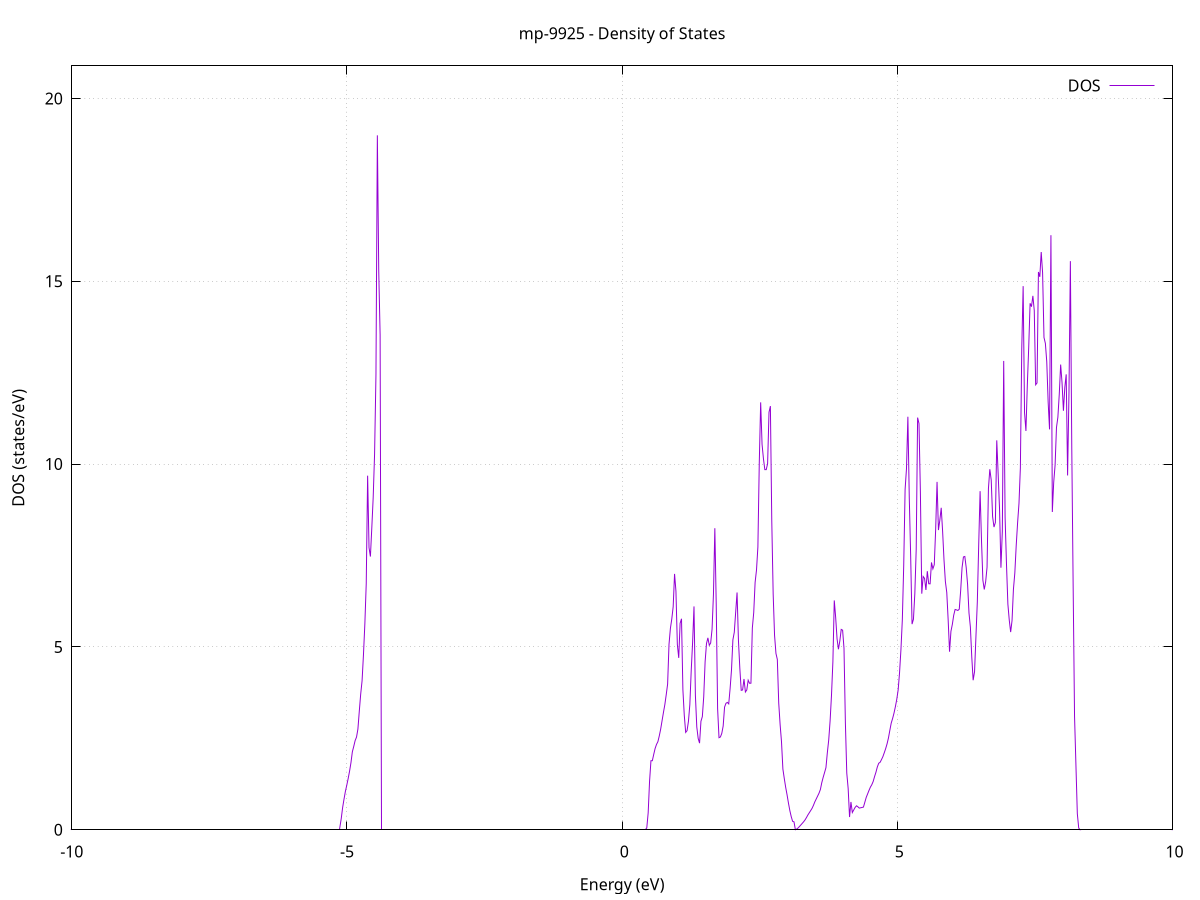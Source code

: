 set title 'mp-9925 - Density of States'
set xlabel 'Energy (eV)'
set ylabel 'DOS (states/eV)'
set grid
set xrange [-10:10]
set yrange [0:20.890]
set xzeroaxis lt -1
set terminal png size 800,600
set output 'mp-9925_dos_gnuplot.png'
plot '-' using 1:2 with lines title 'DOS'
-39.852800 0.000000
-39.827600 0.000000
-39.802300 0.000000
-39.777100 0.000000
-39.751800 0.000000
-39.726600 0.000000
-39.701400 0.000000
-39.676100 0.000000
-39.650900 0.000000
-39.625700 0.000000
-39.600400 0.000000
-39.575200 0.000000
-39.550000 0.000000
-39.524700 0.000000
-39.499500 0.000000
-39.474300 0.000000
-39.449000 0.000000
-39.423800 0.000000
-39.398600 0.000000
-39.373300 0.000000
-39.348100 0.000000
-39.322900 0.000000
-39.297600 0.000000
-39.272400 0.000000
-39.247100 0.000000
-39.221900 0.000000
-39.196700 0.000000
-39.171400 0.000000
-39.146200 0.000000
-39.121000 0.000000
-39.095700 0.000000
-39.070500 0.000000
-39.045300 0.000000
-39.020000 0.000000
-38.994800 0.000000
-38.969600 0.000000
-38.944300 0.000000
-38.919100 0.000000
-38.893900 0.000000
-38.868600 0.000000
-38.843400 0.000000
-38.818100 0.000000
-38.792900 0.000000
-38.767700 0.000000
-38.742400 0.000000
-38.717200 0.000000
-38.692000 0.000000
-38.666700 0.000000
-38.641500 0.000000
-38.616300 0.000000
-38.591000 0.000000
-38.565800 0.000000
-38.540600 0.000000
-38.515300 0.000000
-38.490100 0.000000
-38.464900 0.000000
-38.439600 0.000000
-38.414400 0.000000
-38.389200 0.000000
-38.363900 0.000000
-38.338700 0.000000
-38.313400 0.000000
-38.288200 0.000000
-38.263000 0.000000
-38.237700 0.000000
-38.212500 0.000000
-38.187300 0.000000
-38.162000 0.000000
-38.136800 0.000000
-38.111600 0.000000
-38.086300 0.000000
-38.061100 0.000000
-38.035900 0.000000
-38.010600 0.000000
-37.985400 0.000000
-37.960200 0.000000
-37.934900 0.000000
-37.909700 0.000000
-37.884500 0.000000
-37.859200 0.000000
-37.834000 0.000000
-37.808700 0.000000
-37.783500 0.000000
-37.758300 0.000000
-37.733000 0.000000
-37.707800 0.000000
-37.682600 0.000000
-37.657300 0.000000
-37.632100 0.000000
-37.606900 0.000000
-37.581600 0.000000
-37.556400 2490.211300
-37.531200 0.000000
-37.505900 0.000000
-37.480700 0.000000
-37.455500 0.000000
-37.430200 0.000000
-37.405000 0.000000
-37.379700 0.000000
-37.354500 0.000000
-37.329300 0.000000
-37.304000 0.000000
-37.278800 0.000000
-37.253600 0.000000
-37.228300 0.000000
-37.203100 0.000000
-37.177900 0.000000
-37.152600 0.000000
-37.127400 61.959100
-37.102200 66.845700
-37.076900 0.000000
-37.051700 0.000000
-37.026500 0.000000
-37.001200 0.000000
-36.976000 0.000000
-36.950800 0.000000
-36.925500 0.000000
-36.900300 0.000000
-36.875000 0.000000
-36.849800 0.000000
-36.824600 0.000000
-36.799300 0.000000
-36.774100 0.000000
-36.748900 0.000000
-36.723600 0.000000
-36.698400 0.000000
-36.673200 0.000000
-36.647900 0.000000
-36.622700 0.000000
-36.597500 0.000000
-36.572200 0.000000
-36.547000 0.000000
-36.521800 0.000000
-36.496500 0.000000
-36.471300 0.000000
-36.446000 0.000000
-36.420800 0.000000
-36.395600 0.000000
-36.370300 0.000000
-36.345100 0.000000
-36.319900 0.000000
-36.294600 0.000000
-36.269400 0.000000
-36.244200 0.000000
-36.218900 0.000000
-36.193700 0.000000
-36.168500 0.000000
-36.143200 0.000000
-36.118000 0.000000
-36.092800 0.000000
-36.067500 0.000000
-36.042300 0.000000
-36.017100 0.000000
-35.991800 0.000000
-35.966600 0.000000
-35.941300 0.000000
-35.916100 0.000000
-35.890900 0.000000
-35.865600 0.000000
-35.840400 0.000000
-35.815200 0.000000
-35.789900 0.000000
-35.764700 0.000000
-35.739500 0.000000
-35.714200 0.000000
-35.689000 0.000000
-35.663800 0.000000
-35.638500 0.000000
-35.613300 0.000000
-35.588100 0.000000
-35.562800 0.000000
-35.537600 0.000000
-35.512300 0.000000
-35.487100 0.000000
-35.461900 0.000000
-35.436600 0.000000
-35.411400 0.000000
-35.386200 0.000000
-35.360900 0.000000
-35.335700 0.000000
-35.310500 0.000000
-35.285200 0.000000
-35.260000 0.000000
-35.234800 0.000000
-35.209500 0.000000
-35.184300 0.000000
-35.159100 0.000000
-35.133800 0.000000
-35.108600 0.000000
-35.083400 0.000000
-35.058100 0.000000
-35.032900 0.000000
-35.007600 0.000000
-34.982400 0.000000
-34.957200 0.000000
-34.931900 0.000000
-34.906700 0.000000
-34.881500 0.000000
-34.856200 0.000000
-34.831000 0.000000
-34.805800 0.000000
-34.780500 0.000000
-34.755300 0.000000
-34.730100 0.000000
-34.704800 0.000000
-34.679600 0.000000
-34.654400 0.000000
-34.629100 0.000000
-34.603900 0.000000
-34.578700 0.000000
-34.553400 0.000000
-34.528200 0.000000
-34.502900 0.000000
-34.477700 0.000000
-34.452500 0.000000
-34.427200 0.000000
-34.402000 0.000000
-34.376800 0.000000
-34.351500 0.000000
-34.326300 0.000000
-34.301100 0.000000
-34.275800 0.000000
-34.250600 0.000000
-34.225400 0.000000
-34.200100 0.000000
-34.174900 0.000000
-34.149700 0.000000
-34.124400 0.000000
-34.099200 0.000000
-34.073900 0.000000
-34.048700 0.000000
-34.023500 0.000000
-33.998200 0.000000
-33.973000 0.000000
-33.947800 0.000000
-33.922500 0.000000
-33.897300 0.000000
-33.872100 0.000000
-33.846800 0.000000
-33.821600 0.000000
-33.796400 0.000000
-33.771100 0.000000
-33.745900 0.000000
-33.720700 0.000000
-33.695400 0.000000
-33.670200 0.000000
-33.645000 0.000000
-33.619700 0.000000
-33.594500 0.000000
-33.569200 0.000000
-33.544000 0.000000
-33.518800 0.000000
-33.493500 0.000000
-33.468300 0.000000
-33.443100 0.000000
-33.417800 0.000000
-33.392600 0.000000
-33.367400 0.000000
-33.342100 0.000000
-33.316900 0.000000
-33.291700 0.000000
-33.266400 0.000000
-33.241200 0.000000
-33.216000 0.000000
-33.190700 0.000000
-33.165500 0.000000
-33.140200 0.000000
-33.115000 0.000000
-33.089800 0.000000
-33.064500 0.000000
-33.039300 0.000000
-33.014100 0.000000
-32.988800 0.000000
-32.963600 0.000000
-32.938400 0.000000
-32.913100 0.000000
-32.887900 0.000000
-32.862700 0.000000
-32.837400 0.000000
-32.812200 0.000000
-32.787000 0.000000
-32.761700 0.000000
-32.736500 0.000000
-32.711300 0.000000
-32.686000 0.000000
-32.660800 0.000000
-32.635500 0.000000
-32.610300 0.000000
-32.585100 0.000000
-32.559800 0.000000
-32.534600 0.000000
-32.509400 0.000000
-32.484100 0.000000
-32.458900 0.000000
-32.433700 0.000000
-32.408400 0.000000
-32.383200 0.000000
-32.358000 0.000000
-32.332700 0.000000
-32.307500 0.000000
-32.282300 0.000000
-32.257000 0.000000
-32.231800 0.000000
-32.206500 0.000000
-32.181300 0.000000
-32.156100 0.000000
-32.130800 0.000000
-32.105600 0.000000
-32.080400 0.000000
-32.055100 0.000000
-32.029900 0.000000
-32.004700 0.000000
-31.979400 0.000000
-31.954200 0.000000
-31.929000 0.000000
-31.903700 0.000000
-31.878500 0.000000
-31.853300 0.000000
-31.828000 0.000000
-31.802800 0.000000
-31.777600 0.000000
-31.752300 0.000000
-31.727100 0.000000
-31.701800 0.000000
-31.676600 0.000000
-31.651400 0.000000
-31.626100 0.000000
-31.600900 0.000000
-31.575700 0.000000
-31.550400 0.000000
-31.525200 0.000000
-31.500000 0.000000
-31.474700 0.000000
-31.449500 0.000000
-31.424300 0.000000
-31.399000 0.000000
-31.373800 0.000000
-31.348600 0.000000
-31.323300 0.000000
-31.298100 0.000000
-31.272900 0.000000
-31.247600 0.000000
-31.222400 0.000000
-31.197100 0.000000
-31.171900 0.000000
-31.146700 0.000000
-31.121400 0.000000
-31.096200 0.000000
-31.071000 0.000000
-31.045700 0.000000
-31.020500 0.000000
-30.995300 0.000000
-30.970000 0.000000
-30.944800 0.000000
-30.919600 0.000000
-30.894300 0.000000
-30.869100 0.000000
-30.843900 0.000000
-30.818600 0.000000
-30.793400 0.000000
-30.768100 0.000000
-30.742900 0.000000
-30.717700 0.000000
-30.692400 0.000000
-30.667200 0.000000
-30.642000 0.000000
-30.616700 0.000000
-30.591500 0.000000
-30.566300 0.000000
-30.541000 0.000000
-30.515800 0.000000
-30.490600 0.000000
-30.465300 0.000000
-30.440100 0.000000
-30.414900 0.000000
-30.389600 0.000000
-30.364400 0.000000
-30.339200 0.000000
-30.313900 0.000000
-30.288700 0.000000
-30.263400 0.000000
-30.238200 0.000000
-30.213000 0.000000
-30.187700 0.000000
-30.162500 0.000000
-30.137300 0.000000
-30.112000 0.000000
-30.086800 0.000000
-30.061600 0.000000
-30.036300 0.000000
-30.011100 0.000000
-29.985900 0.000000
-29.960600 0.000000
-29.935400 0.000000
-29.910200 0.000000
-29.884900 0.000000
-29.859700 0.000000
-29.834400 0.000000
-29.809200 0.000000
-29.784000 0.000000
-29.758700 0.000000
-29.733500 0.000000
-29.708300 0.000000
-29.683000 0.000000
-29.657800 0.000000
-29.632600 0.000000
-29.607300 0.000000
-29.582100 0.000000
-29.556900 0.000000
-29.531600 0.000000
-29.506400 0.000000
-29.481200 0.000000
-29.455900 0.000000
-29.430700 0.000000
-29.405500 0.000000
-29.380200 0.000000
-29.355000 0.000000
-29.329700 0.000000
-29.304500 0.000000
-29.279300 0.000000
-29.254000 0.000000
-29.228800 0.000000
-29.203600 0.000000
-29.178300 0.000000
-29.153100 0.000000
-29.127900 0.000000
-29.102600 0.000000
-29.077400 0.000000
-29.052200 0.000000
-29.026900 0.000000
-29.001700 0.000000
-28.976500 0.000000
-28.951200 0.000000
-28.926000 0.000000
-28.900700 0.000000
-28.875500 0.000000
-28.850300 0.000000
-28.825000 0.000000
-28.799800 0.000000
-28.774600 0.000000
-28.749300 0.000000
-28.724100 0.000000
-28.698900 0.000000
-28.673600 0.000000
-28.648400 0.000000
-28.623200 0.000000
-28.597900 0.000000
-28.572700 0.000000
-28.547500 0.000000
-28.522200 0.000000
-28.497000 0.000000
-28.471800 0.000000
-28.446500 0.000000
-28.421300 0.000000
-28.396000 0.000000
-28.370800 0.000000
-28.345600 0.000000
-28.320300 0.000000
-28.295100 0.000000
-28.269900 0.000000
-28.244600 0.000000
-28.219400 0.000000
-28.194200 0.000000
-28.168900 0.000000
-28.143700 0.000000
-28.118500 0.000000
-28.093200 0.000000
-28.068000 0.000000
-28.042800 0.000000
-28.017500 0.000000
-27.992300 0.000000
-27.967100 0.000000
-27.941800 0.000000
-27.916600 0.000000
-27.891300 0.000000
-27.866100 0.000000
-27.840900 0.000000
-27.815600 0.000000
-27.790400 0.000000
-27.765200 0.000000
-27.739900 0.000000
-27.714700 0.000000
-27.689500 0.000000
-27.664200 0.000000
-27.639000 0.000000
-27.613800 0.000000
-27.588500 0.000000
-27.563300 0.000000
-27.538100 0.000000
-27.512800 0.000000
-27.487600 0.000000
-27.462300 0.000000
-27.437100 0.000000
-27.411900 0.000000
-27.386600 0.000000
-27.361400 0.000000
-27.336200 0.000000
-27.310900 0.000000
-27.285700 0.000000
-27.260500 0.000000
-27.235200 0.000000
-27.210000 0.000000
-27.184800 0.000000
-27.159500 0.000000
-27.134300 0.000000
-27.109100 0.000000
-27.083800 0.000000
-27.058600 0.000000
-27.033400 0.000000
-27.008100 0.000000
-26.982900 0.000000
-26.957600 0.000000
-26.932400 0.000000
-26.907200 0.000000
-26.881900 0.000000
-26.856700 0.000000
-26.831500 0.000000
-26.806200 0.000000
-26.781000 0.000000
-26.755800 0.000000
-26.730500 0.000000
-26.705300 0.000000
-26.680100 0.000000
-26.654800 0.000000
-26.629600 0.000000
-26.604400 0.000000
-26.579100 0.000000
-26.553900 0.000000
-26.528600 0.000000
-26.503400 0.000000
-26.478200 0.000000
-26.452900 0.000000
-26.427700 0.000000
-26.402500 0.000000
-26.377200 0.000000
-26.352000 0.000000
-26.326800 0.000000
-26.301500 0.000000
-26.276300 0.000000
-26.251100 0.000000
-26.225800 0.000000
-26.200600 0.000000
-26.175400 0.000000
-26.150100 0.000000
-26.124900 0.000000
-26.099700 0.000000
-26.074400 0.000000
-26.049200 0.000000
-26.023900 0.000000
-25.998700 0.000000
-25.973500 0.000000
-25.948200 0.000000
-25.923000 0.000000
-25.897800 0.000000
-25.872500 0.000000
-25.847300 0.000000
-25.822100 0.000000
-25.796800 0.000000
-25.771600 0.000000
-25.746400 0.000000
-25.721100 0.000000
-25.695900 0.000000
-25.670700 0.000000
-25.645400 0.000000
-25.620200 0.000000
-25.594900 0.000000
-25.569700 0.000000
-25.544500 0.000000
-25.519200 0.000000
-25.494000 0.000000
-25.468800 0.000000
-25.443500 0.000000
-25.418300 0.000000
-25.393100 0.000000
-25.367800 0.000000
-25.342600 0.000000
-25.317400 0.000000
-25.292100 0.000000
-25.266900 0.000000
-25.241700 0.000000
-25.216400 0.000000
-25.191200 0.000000
-25.166000 0.000000
-25.140700 0.000000
-25.115500 0.000000
-25.090200 0.000000
-25.065000 0.000000
-25.039800 0.000000
-25.014500 0.000000
-24.989300 0.000000
-24.964100 0.000000
-24.938800 0.000000
-24.913600 0.000000
-24.888400 0.000000
-24.863100 0.000000
-24.837900 0.000000
-24.812700 0.000000
-24.787400 0.000000
-24.762200 0.000000
-24.737000 0.000000
-24.711700 0.000000
-24.686500 0.000000
-24.661300 0.000000
-24.636000 0.000000
-24.610800 0.000000
-24.585500 0.000000
-24.560300 0.000000
-24.535100 0.000000
-24.509800 0.000000
-24.484600 0.000000
-24.459400 0.000000
-24.434100 0.000000
-24.408900 0.000000
-24.383700 0.000000
-24.358400 0.000000
-24.333200 0.000000
-24.308000 0.000000
-24.282700 0.000000
-24.257500 0.000000
-24.232300 0.000000
-24.207000 0.000000
-24.181800 0.000000
-24.156500 0.000000
-24.131300 0.000000
-24.106100 0.000000
-24.080800 0.000000
-24.055600 0.000000
-24.030400 0.000000
-24.005100 0.000000
-23.979900 0.000000
-23.954700 0.000000
-23.929400 0.000000
-23.904200 0.000000
-23.879000 0.000000
-23.853700 0.000000
-23.828500 0.000000
-23.803300 0.000000
-23.778000 0.000000
-23.752800 0.000000
-23.727600 0.000000
-23.702300 0.000000
-23.677100 0.000000
-23.651800 0.000000
-23.626600 0.000000
-23.601400 0.000000
-23.576100 0.000000
-23.550900 0.000000
-23.525700 0.000000
-23.500400 0.000000
-23.475200 0.000000
-23.450000 0.000000
-23.424700 0.000000
-23.399500 0.000000
-23.374300 0.000000
-23.349000 0.000000
-23.323800 0.000000
-23.298600 0.000000
-23.273300 0.000000
-23.248100 0.000000
-23.222800 0.000000
-23.197600 0.000000
-23.172400 0.000000
-23.147100 0.000000
-23.121900 0.000000
-23.096700 0.000000
-23.071400 0.000000
-23.046200 0.000000
-23.021000 0.000000
-22.995700 0.000000
-22.970500 0.000000
-22.945300 0.000000
-22.920000 0.000000
-22.894800 0.000000
-22.869600 0.000000
-22.844300 0.000000
-22.819100 0.000000
-22.793900 0.000000
-22.768600 0.000000
-22.743400 0.000000
-22.718100 0.000000
-22.692900 0.000000
-22.667700 0.000000
-22.642400 0.000000
-22.617200 0.000000
-22.592000 0.000000
-22.566700 0.000000
-22.541500 0.000000
-22.516300 0.000000
-22.491000 0.000000
-22.465800 0.000000
-22.440600 0.000000
-22.415300 0.000000
-22.390100 0.000000
-22.364900 0.000000
-22.339600 0.000000
-22.314400 0.000000
-22.289100 0.000000
-22.263900 0.000000
-22.238700 0.000000
-22.213400 0.000000
-22.188200 0.000000
-22.163000 0.000000
-22.137700 0.000000
-22.112500 0.000000
-22.087300 0.000000
-22.062000 0.000000
-22.036800 0.000000
-22.011600 0.000000
-21.986300 0.000000
-21.961100 0.000000
-21.935900 0.000000
-21.910600 0.000000
-21.885400 0.000000
-21.860200 0.000000
-21.834900 0.000000
-21.809700 0.000000
-21.784400 0.000000
-21.759200 0.000000
-21.734000 0.000000
-21.708700 0.000000
-21.683500 0.000000
-21.658300 0.000000
-21.633000 0.000000
-21.607800 0.000000
-21.582600 0.000000
-21.557300 0.000000
-21.532100 0.000000
-21.506900 0.000000
-21.481600 0.000000
-21.456400 0.000000
-21.431200 0.000000
-21.405900 0.000000
-21.380700 0.000000
-21.355400 0.000000
-21.330200 0.000000
-21.305000 0.000000
-21.279700 0.000000
-21.254500 0.000000
-21.229300 0.000000
-21.204000 0.000000
-21.178800 0.000000
-21.153600 0.000000
-21.128300 0.000000
-21.103100 0.000000
-21.077900 0.000000
-21.052600 0.000000
-21.027400 0.000000
-21.002200 0.000000
-20.976900 0.000000
-20.951700 0.000000
-20.926500 0.000000
-20.901200 0.000000
-20.876000 0.000000
-20.850700 0.000000
-20.825500 0.000000
-20.800300 0.000000
-20.775000 0.000000
-20.749800 0.000000
-20.724600 0.000000
-20.699300 0.000000
-20.674100 0.000000
-20.648900 0.000000
-20.623600 0.000000
-20.598400 0.000000
-20.573200 0.000000
-20.547900 0.000000
-20.522700 0.000000
-20.497500 0.000000
-20.472200 0.000000
-20.447000 0.000000
-20.421800 0.000000
-20.396500 0.000000
-20.371300 0.000000
-20.346000 0.000000
-20.320800 0.000000
-20.295600 0.000000
-20.270300 0.000000
-20.245100 0.000000
-20.219900 0.000000
-20.194600 0.000000
-20.169400 0.000000
-20.144200 0.000000
-20.118900 0.000000
-20.093700 0.000000
-20.068500 0.000000
-20.043200 0.000000
-20.018000 0.000000
-19.992800 0.000000
-19.967500 0.000000
-19.942300 0.000000
-19.917000 0.000000
-19.891800 0.000000
-19.866600 0.000000
-19.841300 0.000000
-19.816100 0.000000
-19.790900 0.000000
-19.765600 0.000000
-19.740400 0.000000
-19.715200 0.000000
-19.689900 0.000000
-19.664700 0.000000
-19.639500 0.000000
-19.614200 0.000000
-19.589000 0.000000
-19.563800 0.000000
-19.538500 0.000000
-19.513300 0.000000
-19.488100 0.000000
-19.462800 0.000000
-19.437600 0.000000
-19.412300 0.000000
-19.387100 0.000000
-19.361900 0.000000
-19.336600 0.000000
-19.311400 0.000000
-19.286200 0.000000
-19.260900 0.000000
-19.235700 0.000000
-19.210500 0.000000
-19.185200 0.000000
-19.160000 0.000000
-19.134800 0.000000
-19.109500 0.000000
-19.084300 0.000000
-19.059100 0.000000
-19.033800 0.000000
-19.008600 0.000000
-18.983300 0.000000
-18.958100 0.000000
-18.932900 0.000000
-18.907600 0.000000
-18.882400 0.000000
-18.857200 0.000000
-18.831900 0.000000
-18.806700 0.000000
-18.781500 0.000000
-18.756200 0.000000
-18.731000 0.000000
-18.705800 0.000000
-18.680500 0.000000
-18.655300 0.000000
-18.630100 296.643500
-18.604800 34.573800
-18.579600 0.000000
-18.554400 0.000000
-18.529100 0.000000
-18.503900 0.000000
-18.478600 0.000000
-18.453400 0.000000
-18.428200 0.000000
-18.402900 7.865800
-18.377700 11.471400
-18.352500 19.310600
-18.327200 24.453800
-18.302000 23.628400
-18.276800 20.110700
-18.251500 17.203600
-18.226300 67.950000
-18.201100 69.075100
-18.175800 61.985400
-18.150600 19.306900
-18.125400 20.641800
-18.100100 24.427500
-18.074900 30.180200
-18.049600 18.503700
-18.024400 10.916500
-17.999200 0.000000
-17.973900 0.000000
-17.948700 0.000000
-17.923500 0.000000
-17.898200 0.000000
-17.873000 0.000000
-17.847800 0.000000
-17.822500 0.000000
-17.797300 0.000000
-17.772100 0.000000
-17.746800 0.000000
-17.721600 0.000000
-17.696400 0.000000
-17.671100 0.000000
-17.645900 0.000000
-17.620700 0.000000
-17.595400 0.000000
-17.570200 0.000000
-17.544900 0.000000
-17.519700 0.000000
-17.494500 0.000000
-17.469200 0.000000
-17.444000 0.000000
-17.418800 0.000000
-17.393500 0.000000
-17.368300 0.000000
-17.343100 0.000000
-17.317800 0.000000
-17.292600 0.000000
-17.267400 0.000000
-17.242100 0.000000
-17.216900 0.000000
-17.191700 0.000000
-17.166400 0.000000
-17.141200 0.000000
-17.116000 0.000000
-17.090700 0.000000
-17.065500 0.000000
-17.040200 0.000000
-17.015000 0.000000
-16.989800 0.000000
-16.964500 0.000000
-16.939300 0.000000
-16.914100 0.000000
-16.888800 0.000000
-16.863600 0.000000
-16.838400 0.000000
-16.813100 0.000000
-16.787900 0.000000
-16.762700 0.000000
-16.737400 0.000000
-16.712200 0.000000
-16.687000 0.000000
-16.661700 0.000000
-16.636500 0.000000
-16.611200 0.000000
-16.586000 0.000000
-16.560800 0.000000
-16.535500 0.000000
-16.510300 0.000000
-16.485100 0.000000
-16.459800 0.000000
-16.434600 0.000000
-16.409400 0.000000
-16.384100 0.000000
-16.358900 0.000000
-16.333700 0.000000
-16.308400 0.000000
-16.283200 0.000000
-16.258000 0.000000
-16.232700 0.000000
-16.207500 0.000000
-16.182300 0.000000
-16.157000 0.000000
-16.131800 0.000000
-16.106500 0.000000
-16.081300 0.000000
-16.056100 0.000000
-16.030800 0.000000
-16.005600 0.000000
-15.980400 0.000000
-15.955100 0.000000
-15.929900 0.000000
-15.904700 0.000000
-15.879400 0.000000
-15.854200 0.000000
-15.829000 0.000000
-15.803700 0.000000
-15.778500 0.000000
-15.753300 0.000000
-15.728000 0.000000
-15.702800 0.000000
-15.677500 0.000000
-15.652300 0.000000
-15.627100 0.000000
-15.601800 0.000000
-15.576600 0.000000
-15.551400 0.000000
-15.526100 0.000000
-15.500900 0.000000
-15.475700 0.000000
-15.450400 0.000000
-15.425200 0.000000
-15.400000 0.000000
-15.374700 0.000000
-15.349500 0.000000
-15.324300 0.000000
-15.299000 0.000000
-15.273800 0.000000
-15.248600 0.000000
-15.223300 0.000000
-15.198100 0.000000
-15.172800 0.000000
-15.147600 0.000000
-15.122400 0.000000
-15.097100 0.000000
-15.071900 0.000000
-15.046700 0.000000
-15.021400 0.000000
-14.996200 0.000000
-14.971000 0.000000
-14.945700 0.000000
-14.920500 0.000000
-14.895300 0.000000
-14.870000 0.000000
-14.844800 0.000000
-14.819600 0.000000
-14.794300 0.000000
-14.769100 0.000000
-14.743800 0.000000
-14.718600 0.000000
-14.693400 0.000000
-14.668100 0.000000
-14.642900 0.000000
-14.617700 0.000000
-14.592400 0.000000
-14.567200 0.000000
-14.542000 0.000000
-14.516700 0.000000
-14.491500 0.000000
-14.466300 0.000000
-14.441000 0.000000
-14.415800 0.000000
-14.390600 0.000000
-14.365300 0.000000
-14.340100 0.000000
-14.314900 0.000000
-14.289600 0.000000
-14.264400 0.000000
-14.239100 0.000000
-14.213900 0.000000
-14.188700 0.000000
-14.163400 0.000000
-14.138200 0.000000
-14.113000 0.000000
-14.087700 0.000000
-14.062500 0.000000
-14.037300 0.000000
-14.012000 0.000000
-13.986800 0.000000
-13.961600 0.000000
-13.936300 0.000000
-13.911100 0.000000
-13.885900 0.000000
-13.860600 0.000000
-13.835400 0.000000
-13.810200 0.000000
-13.784900 0.000000
-13.759700 0.000000
-13.734400 0.000000
-13.709200 0.000000
-13.684000 0.000000
-13.658700 0.000000
-13.633500 0.000000
-13.608300 0.000000
-13.583000 0.000000
-13.557800 0.000000
-13.532600 0.000000
-13.507300 0.000000
-13.482100 0.000000
-13.456900 0.000000
-13.431600 0.000000
-13.406400 0.000000
-13.381200 0.000000
-13.355900 0.000000
-13.330700 0.000000
-13.305400 0.000000
-13.280200 0.000000
-13.255000 0.000000
-13.229700 0.000000
-13.204500 0.000000
-13.179300 0.000000
-13.154000 0.000000
-13.128800 0.000000
-13.103600 0.000000
-13.078300 0.000000
-13.053100 0.000000
-13.027900 0.000000
-13.002600 0.000000
-12.977400 0.000000
-12.952200 0.000000
-12.926900 0.000000
-12.901700 0.000000
-12.876500 0.000000
-12.851200 0.000000
-12.826000 0.000000
-12.800700 0.000000
-12.775500 0.000000
-12.750300 0.000000
-12.725000 0.000000
-12.699800 0.000000
-12.674600 0.000000
-12.649300 0.000000
-12.624100 0.000000
-12.598900 0.000000
-12.573600 0.000000
-12.548400 0.000000
-12.523200 0.000000
-12.497900 0.000000
-12.472700 0.000000
-12.447500 0.000000
-12.422200 0.000000
-12.397000 0.000000
-12.371700 0.000000
-12.346500 0.000000
-12.321300 0.000000
-12.296000 0.000000
-12.270800 0.000000
-12.245600 0.000000
-12.220300 0.000000
-12.195100 0.000000
-12.169900 0.000000
-12.144600 0.000000
-12.119400 0.000000
-12.094200 0.000000
-12.068900 0.000000
-12.043700 0.000000
-12.018500 0.000000
-11.993200 0.000000
-11.968000 0.000000
-11.942800 0.000000
-11.917500 0.000000
-11.892300 0.000000
-11.867000 0.000000
-11.841800 0.000000
-11.816600 0.000000
-11.791300 0.000000
-11.766100 0.000000
-11.740900 0.000000
-11.715600 0.000000
-11.690400 0.000000
-11.665200 0.000000
-11.639900 0.000000
-11.614700 0.000000
-11.589500 0.000000
-11.564200 0.000000
-11.539000 0.000000
-11.513800 0.000000
-11.488500 0.000000
-11.463300 0.000000
-11.438000 0.000000
-11.412800 0.000000
-11.387600 0.000000
-11.362300 0.000000
-11.337100 0.000000
-11.311900 0.000000
-11.286600 0.000000
-11.261400 0.000000
-11.236200 0.000000
-11.210900 0.000000
-11.185700 0.000000
-11.160500 0.000000
-11.135200 0.000000
-11.110000 0.000000
-11.084800 0.000000
-11.059500 0.000000
-11.034300 0.000000
-11.009100 0.000000
-10.983800 0.000000
-10.958600 0.000000
-10.933300 0.000000
-10.908100 0.000000
-10.882900 0.000000
-10.857600 0.000000
-10.832400 0.000000
-10.807200 0.000000
-10.781900 0.000000
-10.756700 0.000000
-10.731500 0.000000
-10.706200 0.000000
-10.681000 0.000000
-10.655800 0.000000
-10.630500 0.000000
-10.605300 0.000000
-10.580100 0.000000
-10.554800 0.000000
-10.529600 0.000000
-10.504400 0.000000
-10.479100 0.000000
-10.453900 0.000000
-10.428600 0.000000
-10.403400 0.000000
-10.378200 0.000000
-10.352900 0.000000
-10.327700 0.000000
-10.302500 0.000000
-10.277200 0.000000
-10.252000 0.000000
-10.226800 0.000000
-10.201500 0.000000
-10.176300 0.000000
-10.151100 0.000000
-10.125800 0.000000
-10.100600 0.000000
-10.075400 0.000000
-10.050100 0.000000
-10.024900 0.000000
-9.999600 0.000000
-9.974400 0.000000
-9.949200 0.000000
-9.923900 0.000000
-9.898700 0.000000
-9.873500 0.000000
-9.848200 0.000000
-9.823000 0.000000
-9.797800 0.000000
-9.772500 0.000000
-9.747300 0.000000
-9.722100 0.000000
-9.696800 0.000000
-9.671600 0.000000
-9.646400 0.000000
-9.621100 0.000000
-9.595900 0.000000
-9.570700 0.000000
-9.545400 0.000000
-9.520200 0.000000
-9.494900 0.000000
-9.469700 0.000000
-9.444500 0.000000
-9.419200 0.000000
-9.394000 0.000000
-9.368800 0.000000
-9.343500 0.000000
-9.318300 0.000000
-9.293100 0.000000
-9.267800 0.000000
-9.242600 0.000000
-9.217400 0.000000
-9.192100 0.000000
-9.166900 0.000000
-9.141700 0.000000
-9.116400 0.000000
-9.091200 0.000000
-9.065900 0.000000
-9.040700 0.000000
-9.015500 0.000000
-8.990200 0.000000
-8.965000 0.000000
-8.939800 0.000000
-8.914500 0.000000
-8.889300 0.000000
-8.864100 0.000000
-8.838800 0.000000
-8.813600 0.000000
-8.788400 0.000000
-8.763100 0.000000
-8.737900 0.000000
-8.712700 0.000000
-8.687400 0.000000
-8.662200 0.000000
-8.637000 0.000000
-8.611700 0.000000
-8.586500 0.000000
-8.561200 0.000000
-8.536000 0.000000
-8.510800 0.000000
-8.485500 0.000000
-8.460300 0.000000
-8.435100 0.000000
-8.409800 0.000000
-8.384600 0.000000
-8.359400 0.000000
-8.334100 0.000000
-8.308900 0.000000
-8.283700 0.000000
-8.258400 0.000000
-8.233200 0.000000
-8.208000 0.000000
-8.182700 0.000000
-8.157500 0.000000
-8.132200 0.000000
-8.107000 0.000000
-8.081800 0.000000
-8.056500 0.000000
-8.031300 0.000000
-8.006100 0.000000
-7.980800 0.000000
-7.955600 0.000000
-7.930400 0.000000
-7.905100 0.000000
-7.879900 0.000000
-7.854700 0.000000
-7.829400 0.000000
-7.804200 0.000000
-7.779000 0.000000
-7.753700 0.000000
-7.728500 0.000000
-7.703300 0.000000
-7.678000 0.000000
-7.652800 0.000000
-7.627500 0.000000
-7.602300 0.000000
-7.577100 0.000000
-7.551800 0.000000
-7.526600 0.000000
-7.501400 0.000000
-7.476100 0.000000
-7.450900 0.000000
-7.425700 0.000000
-7.400400 0.000000
-7.375200 0.000000
-7.350000 0.000000
-7.324700 0.000000
-7.299500 0.000000
-7.274300 0.000000
-7.249000 0.000000
-7.223800 0.000000
-7.198600 0.000000
-7.173300 0.000000
-7.148100 0.000000
-7.122800 0.000000
-7.097600 0.000000
-7.072400 0.000000
-7.047100 0.000000
-7.021900 0.000000
-6.996700 0.000000
-6.971400 0.000000
-6.946200 0.000000
-6.921000 0.000000
-6.895700 0.000000
-6.870500 0.000000
-6.845300 0.000000
-6.820000 0.000000
-6.794800 0.000000
-6.769600 0.000000
-6.744300 0.000000
-6.719100 0.000000
-6.693800 0.000000
-6.668600 0.000000
-6.643400 0.000000
-6.618100 0.000000
-6.592900 0.000000
-6.567700 0.000000
-6.542400 0.000000
-6.517200 0.000000
-6.492000 0.000000
-6.466700 0.000000
-6.441500 0.000000
-6.416300 0.000000
-6.391000 0.000000
-6.365800 0.000000
-6.340600 0.000000
-6.315300 0.000000
-6.290100 0.000000
-6.264900 0.000000
-6.239600 0.000000
-6.214400 0.000000
-6.189100 0.000000
-6.163900 0.000000
-6.138700 0.000000
-6.113400 0.000000
-6.088200 0.000000
-6.063000 0.000000
-6.037700 0.000000
-6.012500 0.000000
-5.987300 0.000000
-5.962000 0.000000
-5.936800 0.000000
-5.911600 0.000000
-5.886300 0.000000
-5.861100 0.000000
-5.835900 0.000000
-5.810600 0.000000
-5.785400 0.000000
-5.760100 0.000000
-5.734900 0.000000
-5.709700 0.000000
-5.684400 0.000000
-5.659200 0.000000
-5.634000 0.000000
-5.608700 0.000000
-5.583500 0.000000
-5.558300 0.000000
-5.533000 0.000000
-5.507800 0.000000
-5.482600 0.000000
-5.457300 0.000000
-5.432100 0.000000
-5.406900 0.000000
-5.381600 0.000000
-5.356400 0.000000
-5.331200 0.000000
-5.305900 0.000000
-5.280700 0.000000
-5.255400 0.000000
-5.230200 0.000000
-5.205000 0.000000
-5.179700 0.000000
-5.154500 0.000000
-5.129300 0.000000
-5.104000 0.308100
-5.078800 0.607800
-5.053600 0.839100
-5.028300 1.052000
-5.003100 1.221100
-4.977900 1.403100
-4.952600 1.604100
-4.927400 1.836000
-4.902200 2.132300
-4.876900 2.278700
-4.851700 2.439200
-4.826400 2.534300
-4.801200 2.754000
-4.776000 3.244100
-4.750700 3.708400
-4.725500 4.074100
-4.700300 4.786700
-4.675000 5.632200
-4.649800 6.732600
-4.624600 9.683800
-4.599300 7.717000
-4.574100 7.472300
-4.548900 8.256600
-4.523600 9.083300
-4.498400 10.266000
-4.473200 12.447200
-4.447900 18.990500
-4.422700 15.277900
-4.397500 13.532800
-4.372200 0.000000
-4.347000 0.000000
-4.321700 0.000000
-4.296500 0.000000
-4.271300 0.000000
-4.246000 0.000000
-4.220800 0.000000
-4.195600 0.000000
-4.170300 0.000000
-4.145100 0.000000
-4.119900 0.000000
-4.094600 0.000000
-4.069400 0.000000
-4.044200 0.000000
-4.018900 0.000000
-3.993700 0.000000
-3.968500 0.000000
-3.943200 0.000000
-3.918000 0.000000
-3.892800 0.000000
-3.867500 0.000000
-3.842300 0.000000
-3.817000 0.000000
-3.791800 0.000000
-3.766600 0.000000
-3.741300 0.000000
-3.716100 0.000000
-3.690900 0.000000
-3.665600 0.000000
-3.640400 0.000000
-3.615200 0.000000
-3.589900 0.000000
-3.564700 0.000000
-3.539500 0.000000
-3.514200 0.000000
-3.489000 0.000000
-3.463800 0.000000
-3.438500 0.000000
-3.413300 0.000000
-3.388000 0.000000
-3.362800 0.000000
-3.337600 0.000000
-3.312300 0.000000
-3.287100 0.000000
-3.261900 0.000000
-3.236600 0.000000
-3.211400 0.000000
-3.186200 0.000000
-3.160900 0.000000
-3.135700 0.000000
-3.110500 0.000000
-3.085200 0.000000
-3.060000 0.000000
-3.034800 0.000000
-3.009500 0.000000
-2.984300 0.000000
-2.959100 0.000000
-2.933800 0.000000
-2.908600 0.000000
-2.883300 0.000000
-2.858100 0.000000
-2.832900 0.000000
-2.807600 0.000000
-2.782400 0.000000
-2.757200 0.000000
-2.731900 0.000000
-2.706700 0.000000
-2.681500 0.000000
-2.656200 0.000000
-2.631000 0.000000
-2.605800 0.000000
-2.580500 0.000000
-2.555300 0.000000
-2.530100 0.000000
-2.504800 0.000000
-2.479600 0.000000
-2.454300 0.000000
-2.429100 0.000000
-2.403900 0.000000
-2.378600 0.000000
-2.353400 0.000000
-2.328200 0.000000
-2.302900 0.000000
-2.277700 0.000000
-2.252500 0.000000
-2.227200 0.000000
-2.202000 0.000000
-2.176800 0.000000
-2.151500 0.000000
-2.126300 0.000000
-2.101100 0.000000
-2.075800 0.000000
-2.050600 0.000000
-2.025400 0.000000
-2.000100 0.000000
-1.974900 0.000000
-1.949600 0.000000
-1.924400 0.000000
-1.899200 0.000000
-1.873900 0.000000
-1.848700 0.000000
-1.823500 0.000000
-1.798200 0.000000
-1.773000 0.000000
-1.747800 0.000000
-1.722500 0.000000
-1.697300 0.000000
-1.672100 0.000000
-1.646800 0.000000
-1.621600 0.000000
-1.596400 0.000000
-1.571100 0.000000
-1.545900 0.000000
-1.520600 0.000000
-1.495400 0.000000
-1.470200 0.000000
-1.444900 0.000000
-1.419700 0.000000
-1.394500 0.000000
-1.369200 0.000000
-1.344000 0.000000
-1.318800 0.000000
-1.293500 0.000000
-1.268300 0.000000
-1.243100 0.000000
-1.217800 0.000000
-1.192600 0.000000
-1.167400 0.000000
-1.142100 0.000000
-1.116900 0.000000
-1.091700 0.000000
-1.066400 0.000000
-1.041200 0.000000
-1.015900 0.000000
-0.990700 0.000000
-0.965500 0.000000
-0.940200 0.000000
-0.915000 0.000000
-0.889800 0.000000
-0.864500 0.000000
-0.839300 0.000000
-0.814100 0.000000
-0.788800 0.000000
-0.763600 0.000000
-0.738400 0.000000
-0.713100 0.000000
-0.687900 0.000000
-0.662700 0.000000
-0.637400 0.000000
-0.612200 0.000000
-0.587000 0.000000
-0.561700 0.000000
-0.536500 0.000000
-0.511200 0.000000
-0.486000 0.000000
-0.460800 0.000000
-0.435500 0.000000
-0.410300 0.000000
-0.385100 0.000000
-0.359800 0.000000
-0.334600 0.000000
-0.309400 0.000000
-0.284100 0.000000
-0.258900 0.000000
-0.233700 0.000000
-0.208400 0.000000
-0.183200 0.000000
-0.158000 0.000000
-0.132700 0.000000
-0.107500 0.000000
-0.082200 0.000000
-0.057000 0.000000
-0.031800 0.000000
-0.006500 0.000000
0.018700 0.000000
0.043900 0.000000
0.069200 0.000000
0.094400 0.000000
0.119600 0.000000
0.144900 0.000000
0.170100 0.000000
0.195300 0.000000
0.220600 0.000000
0.245800 0.000000
0.271000 0.000000
0.296300 0.000000
0.321500 0.000000
0.346700 0.000000
0.372000 0.000000
0.397200 0.000000
0.422500 0.000000
0.447700 0.052100
0.472900 0.463900
0.498200 1.325500
0.523400 1.888500
0.548600 1.889300
0.573900 2.061700
0.599100 2.223500
0.624300 2.333600
0.649600 2.409600
0.674800 2.567200
0.700000 2.751900
0.725300 2.981900
0.750500 3.208300
0.775700 3.422200
0.801000 3.694400
0.826200 3.983100
0.851500 5.070800
0.876700 5.506000
0.901900 5.764700
0.927200 6.099700
0.952400 6.997600
0.977600 6.522300
1.002900 5.071100
1.028100 4.700600
1.053300 5.646700
1.078600 5.770200
1.103800 3.830400
1.129000 3.131300
1.154300 2.662800
1.179500 2.710900
1.204700 2.966000
1.230000 3.424200
1.255200 4.359800
1.280400 5.124500
1.305700 6.108000
1.330900 3.677200
1.356200 2.812800
1.381400 2.498100
1.406600 2.368900
1.431900 2.967100
1.457100 3.094500
1.482300 3.635500
1.507600 4.595100
1.532800 5.095200
1.558000 5.248200
1.583300 5.045500
1.608500 5.107500
1.633700 5.483700
1.659000 6.430900
1.684200 8.247500
1.709400 6.170700
1.734700 3.313200
1.759900 2.518300
1.785200 2.537000
1.810400 2.636400
1.835600 2.835700
1.860900 3.354300
1.886100 3.458100
1.911300 3.483200
1.936600 3.442700
1.961800 3.862000
1.987000 4.374900
2.012300 5.194000
2.037500 5.399300
2.062700 5.944100
2.088000 6.489300
2.113200 5.173200
2.138400 4.416100
2.163700 3.813300
2.188900 3.823500
2.214100 4.123900
2.239400 3.767700
2.264600 3.822500
2.289900 4.090100
2.315100 4.006000
2.340300 4.008500
2.365600 5.518700
2.390800 5.937200
2.416000 6.764800
2.441300 7.105000
2.466500 7.731900
2.491700 10.029500
2.517000 11.687700
2.542200 10.540200
2.567400 10.147000
2.592700 9.848900
2.617900 9.848000
2.643100 10.012300
2.668400 11.418300
2.693600 11.586000
2.718800 8.445400
2.744100 6.451000
2.769300 5.317600
2.794600 4.822700
2.819800 4.657900
2.845000 3.467800
2.870300 2.879200
2.895500 2.407300
2.920700 1.660800
2.946000 1.402800
2.971200 1.163300
2.996400 0.957200
3.021700 0.730700
3.046900 0.526000
3.072100 0.360900
3.097400 0.231000
3.122600 0.216300
3.147800 0.001800
3.173100 0.021000
3.198300 0.052100
3.223600 0.092400
3.248800 0.135000
3.274000 0.178100
3.299300 0.222000
3.324500 0.272600
3.349700 0.336000
3.375000 0.405400
3.400200 0.464900
3.425400 0.524700
3.450700 0.586200
3.475900 0.668300
3.501100 0.763600
3.526400 0.842100
3.551600 0.920800
3.576800 0.999700
3.602100 1.101300
3.627300 1.286800
3.652500 1.433200
3.677800 1.563900
3.703000 1.698700
3.728300 2.105600
3.753500 2.456000
3.778700 2.980400
3.804000 3.682300
3.829200 4.594300
3.854400 6.271400
3.879700 5.805800
3.904900 5.223500
3.930100 4.935900
3.955400 5.165100
3.980600 5.479600
4.005800 5.458700
4.031100 4.963000
4.056300 2.930500
4.081500 1.550600
4.106800 1.128100
4.132000 0.348100
4.157300 0.760600
4.182500 0.471700
4.207700 0.541400
4.233000 0.610900
4.258200 0.655900
4.283400 0.629300
4.308700 0.593000
4.333900 0.601700
4.359100 0.610400
4.384400 0.620900
4.409600 0.752500
4.434800 0.885100
4.460100 0.980400
4.485300 1.075900
4.510500 1.165400
4.535800 1.231000
4.561000 1.320100
4.586200 1.452700
4.611500 1.573400
4.636700 1.717500
4.662000 1.818900
4.687200 1.845200
4.712400 1.918900
4.737700 2.000400
4.762900 2.106600
4.788100 2.218700
4.813400 2.349300
4.838600 2.509100
4.863800 2.717500
4.889100 2.917600
4.914300 3.042000
4.939500 3.189400
4.964800 3.365900
4.990000 3.567600
5.015200 3.825700
5.040500 4.298300
5.065700 4.925700
5.091000 5.737900
5.116200 7.231700
5.141400 9.308400
5.166700 9.880900
5.191900 11.294700
5.217100 9.094600
5.242400 7.488200
5.267600 5.624100
5.292800 5.755900
5.318100 6.457600
5.343300 7.676400
5.368500 11.271600
5.393800 11.109700
5.419000 9.247200
5.444200 6.456400
5.469500 6.926800
5.494700 6.874700
5.519900 6.558000
5.545200 7.072200
5.570400 6.726800
5.595700 6.726400
5.620900 7.310500
5.646100 7.134600
5.671400 7.248400
5.696600 8.209600
5.721800 9.512900
5.747100 8.196000
5.772300 8.464700
5.797500 8.804900
5.822800 8.167700
5.848000 7.386100
5.873200 6.788400
5.898500 6.488300
5.923700 5.739400
5.948900 4.870300
5.974200 5.426200
5.999400 5.614200
6.024600 5.866900
6.049900 6.024700
6.075100 6.013100
6.100400 5.997600
6.125600 6.032800
6.150800 6.537500
6.176100 7.166500
6.201300 7.461200
6.226500 7.473500
6.251800 7.168400
6.277000 6.704300
6.302200 5.928800
6.327500 5.543400
6.352700 4.725100
6.377900 4.089400
6.403200 4.322700
6.428400 5.281000
6.453600 6.230700
6.478900 7.800800
6.504100 9.259700
6.529400 7.920400
6.554600 6.826200
6.579800 6.571200
6.605100 6.781600
6.630300 7.180100
6.655500 9.331100
6.680800 9.859000
6.706000 9.567300
6.731200 8.563300
6.756500 8.278200
6.781700 8.403400
6.806900 10.649400
6.832200 9.730700
6.857400 8.772500
6.882600 7.165600
6.907900 8.157200
6.933100 12.821300
6.958300 8.548700
6.983600 7.260500
7.008800 6.171400
7.034100 5.731900
7.059300 5.406200
7.084500 5.721300
7.109800 6.577000
7.135000 7.021200
7.160200 7.770200
7.185500 8.395300
7.210700 8.927100
7.235900 9.899200
7.261200 13.164900
7.286400 14.867300
7.311600 11.408900
7.336900 10.906400
7.362100 12.162600
7.387300 13.186600
7.412600 14.397700
7.437800 14.305900
7.463100 14.601400
7.488300 14.198000
7.513500 12.169000
7.538800 12.219100
7.564000 15.253500
7.589200 15.120800
7.614500 15.800100
7.639700 15.228800
7.664900 13.463500
7.690200 13.300800
7.715400 12.797000
7.740600 11.696900
7.765900 10.949100
7.791100 16.259100
7.816300 8.690100
7.841600 9.501200
7.866800 9.975200
7.892000 11.003100
7.917300 11.282100
7.942500 11.907400
7.967800 12.722100
7.993000 12.224000
8.018200 11.458400
8.043500 12.099900
8.068700 12.454400
8.093900 9.689000
8.119200 11.973100
8.144400 15.550300
8.169600 10.472200
8.194900 6.660600
8.220100 3.102400
8.245300 1.771600
8.270600 0.442300
8.295800 0.049100
8.321000 0.000200
8.346300 0.000000
8.371500 0.000000
8.396800 0.000000
8.422000 0.000000
8.447200 0.000000
8.472500 0.000000
8.497700 0.000000
8.522900 0.000000
8.548200 0.000000
8.573400 0.000000
8.598600 0.000000
8.623900 0.000000
8.649100 0.000000
8.674300 0.000000
8.699600 0.000000
8.724800 0.000000
8.750000 0.000000
8.775300 0.000000
8.800500 0.000000
8.825700 0.000000
8.851000 0.000000
8.876200 0.000000
8.901500 0.000000
8.926700 0.000000
8.951900 0.000000
8.977200 0.000000
9.002400 0.000000
9.027600 0.000000
9.052900 0.000000
9.078100 0.000000
9.103300 0.000000
9.128600 0.000000
9.153800 0.000000
9.179000 0.000000
9.204300 0.000000
9.229500 0.000000
9.254700 0.000000
9.280000 0.000000
9.305200 0.000000
9.330400 0.000000
9.355700 0.000000
9.380900 0.000000
9.406200 0.000000
9.431400 0.000000
9.456600 0.000000
9.481900 0.000000
9.507100 0.000000
9.532300 0.000000
9.557600 0.000000
9.582800 0.000000
9.608000 0.000000
9.633300 0.000000
9.658500 0.000000
9.683700 0.000000
9.709000 0.000000
9.734200 0.000000
9.759400 0.000000
9.784700 0.000000
9.809900 0.000000
9.835200 0.000000
9.860400 0.000000
9.885600 0.000000
9.910900 0.000000
9.936100 0.000000
9.961300 0.000000
9.986600 0.000000
10.011800 0.000000
10.037000 0.000000
10.062300 0.000000
10.087500 0.000000
10.112700 0.000000
10.138000 0.000000
10.163200 0.000000
10.188400 0.000000
10.213700 0.000000
10.238900 0.000000
10.264100 0.000000
10.289400 0.000000
10.314600 0.000000
10.339900 0.000000
10.365100 0.000000
10.390300 0.000000
10.415600 0.000000
10.440800 0.000000
10.466000 0.000000
10.491300 0.000000
10.516500 0.000000
10.541700 0.000000
10.567000 0.000000
10.592200 0.000000
10.617400 0.000000
e
